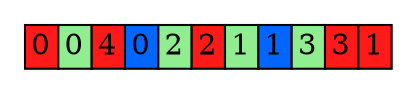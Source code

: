 digraph two_cell_mesh {
	"()" [label=<<TABLE BORDER='0' CELLBORDER='1' CELLSPACING='0'><TR><TD PORT='x0' BGCOLOR='#ff1a1a'>0</TD><TD PORT='x1' BGCOLOR='lightgreen'>0</TD><TD PORT='x2' BGCOLOR='#ff1a1a'>4</TD><TD PORT='x3' BGCOLOR='#0066ff'>0</TD><TD PORT='x4' BGCOLOR='lightgreen'>2</TD><TD PORT='x5' BGCOLOR='#ff1a1a'>2</TD><TD PORT='x6' BGCOLOR='lightgreen'>1</TD><TD PORT='x7' BGCOLOR='#0066ff'>1</TD><TD PORT='x8' BGCOLOR='lightgreen'>3</TD><TD PORT='x9' BGCOLOR='#ff1a1a'>3</TD><TD PORT='x10' BGCOLOR='#ff1a1a'>1</TD></TR></TABLE>> shape=plaintext]
}
